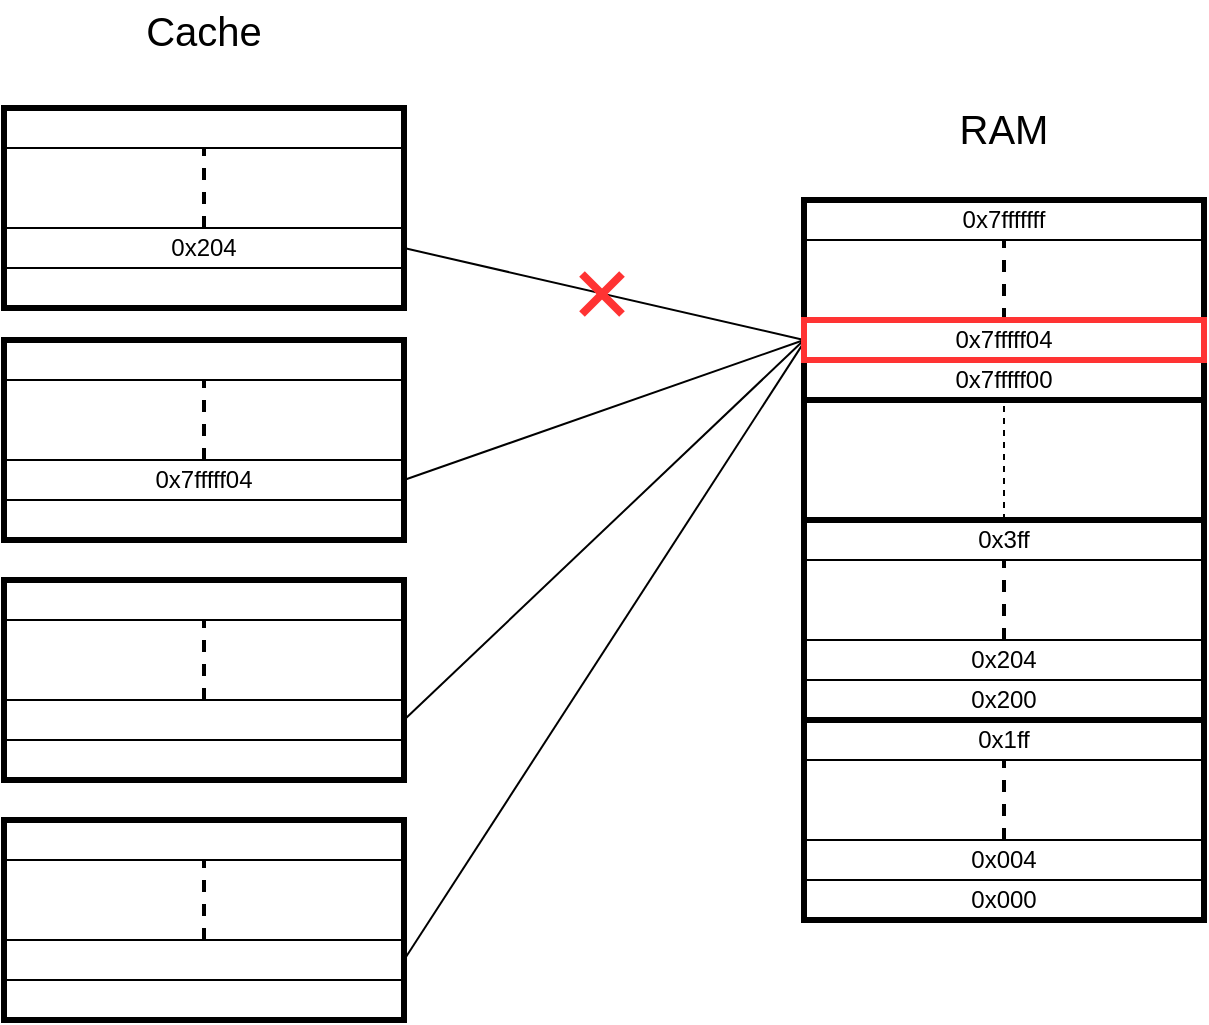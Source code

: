 <mxfile>
    <diagram name="Page-1" id="XEth9TqP6MVGDFKoa4KK">
        <mxGraphModel dx="1050" dy="789" grid="1" gridSize="10" guides="1" tooltips="1" connect="1" arrows="1" fold="1" page="1" pageScale="1" pageWidth="1169" pageHeight="827" math="0" shadow="0">
            <root>
                <mxCell id="0"/>
                <mxCell id="1" parent="0"/>
                <mxCell id="78" value="0x7fffff00" style="rounded=0;whiteSpace=wrap;html=1;fillColor=none;" parent="1" vertex="1">
                    <mxGeometry x="680" y="310" width="200" height="20" as="geometry"/>
                </mxCell>
                <mxCell id="uwDnMyQiwtaiZ1txJMU_-36" value="" style="rounded=0;whiteSpace=wrap;html=1;fillColor=none;strokeWidth=3;" parent="1" vertex="1">
                    <mxGeometry x="280" y="184" width="200" height="100" as="geometry"/>
                </mxCell>
                <mxCell id="uwDnMyQiwtaiZ1txJMU_-18" value="" style="rounded=0;whiteSpace=wrap;html=1;fillColor=none;strokeWidth=3;" parent="1" vertex="1">
                    <mxGeometry x="680" y="330" width="200" height="60" as="geometry"/>
                </mxCell>
                <mxCell id="uwDnMyQiwtaiZ1txJMU_-14" value="" style="endArrow=none;dashed=1;html=1;rounded=0;entryX=0.5;entryY=1;entryDx=0;entryDy=0;exitX=0.5;exitY=0;exitDx=0;exitDy=0;" parent="1" edge="1">
                    <mxGeometry width="50" height="50" relative="1" as="geometry">
                        <mxPoint x="780.0" y="390" as="sourcePoint"/>
                        <mxPoint x="780.0" y="330" as="targetPoint"/>
                    </mxGeometry>
                </mxCell>
                <mxCell id="uwDnMyQiwtaiZ1txJMU_-19" value="" style="rounded=0;whiteSpace=wrap;html=1;fillColor=none;" parent="1" vertex="1">
                    <mxGeometry x="280" y="184" width="200" height="20" as="geometry"/>
                </mxCell>
                <mxCell id="48" style="edgeStyle=none;html=1;entryX=0.5;entryY=1;entryDx=0;entryDy=0;endArrow=none;endFill=0;dashed=1;strokeWidth=2;" parent="1" source="uwDnMyQiwtaiZ1txJMU_-20" target="uwDnMyQiwtaiZ1txJMU_-19" edge="1">
                    <mxGeometry relative="1" as="geometry"/>
                </mxCell>
                <mxCell id="uwDnMyQiwtaiZ1txJMU_-20" value="0x204" style="rounded=0;whiteSpace=wrap;html=1;fillColor=none;" parent="1" vertex="1">
                    <mxGeometry x="280" y="244" width="200" height="20" as="geometry"/>
                </mxCell>
                <mxCell id="uwDnMyQiwtaiZ1txJMU_-22" value="" style="rounded=0;whiteSpace=wrap;html=1;fillColor=none;" parent="1" vertex="1">
                    <mxGeometry x="280" y="264" width="200" height="20" as="geometry"/>
                </mxCell>
                <mxCell id="46" value="RAM" style="text;html=1;strokeColor=none;fillColor=none;align=center;verticalAlign=middle;whiteSpace=wrap;rounded=0;fontSize=20;" parent="1" vertex="1">
                    <mxGeometry x="750" y="179" width="60" height="30" as="geometry"/>
                </mxCell>
                <mxCell id="47" value="Cache" style="text;html=1;strokeColor=none;fillColor=none;align=center;verticalAlign=middle;whiteSpace=wrap;rounded=0;fontSize=20;" parent="1" vertex="1">
                    <mxGeometry x="350" y="130" width="60" height="30" as="geometry"/>
                </mxCell>
                <mxCell id="49" value="" style="rounded=0;whiteSpace=wrap;html=1;fillColor=none;strokeWidth=3;" parent="1" vertex="1">
                    <mxGeometry x="280" y="300" width="200" height="100" as="geometry"/>
                </mxCell>
                <mxCell id="50" value="" style="rounded=0;whiteSpace=wrap;html=1;fillColor=none;" parent="1" vertex="1">
                    <mxGeometry x="280" y="300" width="200" height="20" as="geometry"/>
                </mxCell>
                <mxCell id="51" style="edgeStyle=none;html=1;entryX=0.5;entryY=1;entryDx=0;entryDy=0;endArrow=none;endFill=0;dashed=1;strokeWidth=2;" parent="1" source="52" target="50" edge="1">
                    <mxGeometry relative="1" as="geometry"/>
                </mxCell>
                <mxCell id="88" style="edgeStyle=none;html=1;exitX=1;exitY=0.5;exitDx=0;exitDy=0;strokeWidth=1;endArrow=none;endFill=0;" parent="1" source="52" edge="1">
                    <mxGeometry relative="1" as="geometry">
                        <mxPoint x="680" y="300" as="targetPoint"/>
                    </mxGeometry>
                </mxCell>
                <mxCell id="52" value="0x7fffff04" style="rounded=0;whiteSpace=wrap;html=1;fillColor=none;" parent="1" vertex="1">
                    <mxGeometry x="280" y="360" width="200" height="20" as="geometry"/>
                </mxCell>
                <mxCell id="53" value="" style="rounded=0;whiteSpace=wrap;html=1;fillColor=none;" parent="1" vertex="1">
                    <mxGeometry x="280" y="380" width="200" height="20" as="geometry"/>
                </mxCell>
                <mxCell id="54" value="" style="rounded=0;whiteSpace=wrap;html=1;fillColor=none;strokeWidth=3;" parent="1" vertex="1">
                    <mxGeometry x="280" y="420" width="200" height="100" as="geometry"/>
                </mxCell>
                <mxCell id="55" value="" style="rounded=0;whiteSpace=wrap;html=1;fillColor=none;" parent="1" vertex="1">
                    <mxGeometry x="280" y="420" width="200" height="20" as="geometry"/>
                </mxCell>
                <mxCell id="56" style="edgeStyle=none;html=1;entryX=0.5;entryY=1;entryDx=0;entryDy=0;endArrow=none;endFill=0;dashed=1;strokeWidth=2;" parent="1" source="57" target="55" edge="1">
                    <mxGeometry relative="1" as="geometry"/>
                </mxCell>
                <mxCell id="89" style="edgeStyle=none;html=1;exitX=1;exitY=0.5;exitDx=0;exitDy=0;strokeWidth=1;endArrow=none;endFill=0;" parent="1" source="57" edge="1">
                    <mxGeometry relative="1" as="geometry">
                        <mxPoint x="680" y="300" as="targetPoint"/>
                    </mxGeometry>
                </mxCell>
                <mxCell id="57" value="" style="rounded=0;whiteSpace=wrap;html=1;fillColor=none;" parent="1" vertex="1">
                    <mxGeometry x="280" y="480" width="200" height="20" as="geometry"/>
                </mxCell>
                <mxCell id="58" value="" style="rounded=0;whiteSpace=wrap;html=1;fillColor=none;" parent="1" vertex="1">
                    <mxGeometry x="280" y="500" width="200" height="20" as="geometry"/>
                </mxCell>
                <mxCell id="59" value="" style="rounded=0;whiteSpace=wrap;html=1;fillColor=none;strokeWidth=3;" parent="1" vertex="1">
                    <mxGeometry x="280" y="540" width="200" height="100" as="geometry"/>
                </mxCell>
                <mxCell id="60" value="" style="rounded=0;whiteSpace=wrap;html=1;fillColor=none;" parent="1" vertex="1">
                    <mxGeometry x="280" y="540" width="200" height="20" as="geometry"/>
                </mxCell>
                <mxCell id="61" style="edgeStyle=none;html=1;entryX=0.5;entryY=1;entryDx=0;entryDy=0;endArrow=none;endFill=0;dashed=1;strokeWidth=2;" parent="1" source="62" target="60" edge="1">
                    <mxGeometry relative="1" as="geometry"/>
                </mxCell>
                <mxCell id="90" style="edgeStyle=none;html=1;exitX=1;exitY=0.5;exitDx=0;exitDy=0;entryX=0.001;entryY=0.708;entryDx=0;entryDy=0;entryPerimeter=0;strokeWidth=1;endArrow=none;endFill=0;" parent="1" source="62" target="74" edge="1">
                    <mxGeometry relative="1" as="geometry"/>
                </mxCell>
                <mxCell id="62" value="" style="rounded=0;whiteSpace=wrap;html=1;fillColor=none;" parent="1" vertex="1">
                    <mxGeometry x="280" y="600" width="200" height="20" as="geometry"/>
                </mxCell>
                <mxCell id="63" value="" style="rounded=0;whiteSpace=wrap;html=1;fillColor=none;" parent="1" vertex="1">
                    <mxGeometry x="280" y="620" width="200" height="20" as="geometry"/>
                </mxCell>
                <mxCell id="64" value="" style="rounded=0;whiteSpace=wrap;html=1;fillColor=none;strokeWidth=3;" parent="1" vertex="1">
                    <mxGeometry x="680" y="490" width="200" height="100" as="geometry"/>
                </mxCell>
                <mxCell id="65" value="0x1ff" style="rounded=0;whiteSpace=wrap;html=1;fillColor=none;" parent="1" vertex="1">
                    <mxGeometry x="680" y="490" width="200" height="20" as="geometry"/>
                </mxCell>
                <mxCell id="66" style="edgeStyle=none;html=1;entryX=0.5;entryY=1;entryDx=0;entryDy=0;endArrow=none;endFill=0;dashed=1;strokeWidth=2;" parent="1" source="67" target="65" edge="1">
                    <mxGeometry relative="1" as="geometry"/>
                </mxCell>
                <mxCell id="67" value="0x004" style="rounded=0;whiteSpace=wrap;html=1;fillColor=none;" parent="1" vertex="1">
                    <mxGeometry x="680" y="550" width="200" height="20" as="geometry"/>
                </mxCell>
                <mxCell id="68" value="0x000" style="rounded=0;whiteSpace=wrap;html=1;fillColor=none;" parent="1" vertex="1">
                    <mxGeometry x="680" y="570" width="200" height="20" as="geometry"/>
                </mxCell>
                <mxCell id="69" value="" style="rounded=0;whiteSpace=wrap;html=1;fillColor=none;strokeWidth=3;" parent="1" vertex="1">
                    <mxGeometry x="680" y="390" width="200" height="100" as="geometry"/>
                </mxCell>
                <mxCell id="70" value="0x3ff" style="rounded=0;whiteSpace=wrap;html=1;fillColor=none;" parent="1" vertex="1">
                    <mxGeometry x="680" y="390" width="200" height="20" as="geometry"/>
                </mxCell>
                <mxCell id="71" style="edgeStyle=none;html=1;entryX=0.5;entryY=1;entryDx=0;entryDy=0;endArrow=none;endFill=0;dashed=1;strokeWidth=2;" parent="1" source="72" target="70" edge="1">
                    <mxGeometry relative="1" as="geometry"/>
                </mxCell>
                <mxCell id="72" value="0x204" style="rounded=0;whiteSpace=wrap;html=1;fillColor=none;" parent="1" vertex="1">
                    <mxGeometry x="680" y="450" width="200" height="20" as="geometry"/>
                </mxCell>
                <mxCell id="73" value="0x200" style="rounded=0;whiteSpace=wrap;html=1;fillColor=none;" parent="1" vertex="1">
                    <mxGeometry x="680" y="470" width="200" height="20" as="geometry"/>
                </mxCell>
                <mxCell id="74" value="" style="rounded=0;whiteSpace=wrap;html=1;fillColor=none;strokeWidth=3;" parent="1" vertex="1">
                    <mxGeometry x="680" y="230" width="200" height="100" as="geometry"/>
                </mxCell>
                <mxCell id="75" value="0x7fffffff" style="rounded=0;whiteSpace=wrap;html=1;fillColor=none;" parent="1" vertex="1">
                    <mxGeometry x="680" y="230" width="200" height="20" as="geometry"/>
                </mxCell>
                <mxCell id="76" style="edgeStyle=none;html=1;entryX=0.5;entryY=1;entryDx=0;entryDy=0;endArrow=none;endFill=0;dashed=1;strokeWidth=2;" parent="1" source="77" target="75" edge="1">
                    <mxGeometry relative="1" as="geometry"/>
                </mxCell>
                <mxCell id="87" style="edgeStyle=none;html=1;exitX=0;exitY=0.5;exitDx=0;exitDy=0;entryX=1;entryY=0.5;entryDx=0;entryDy=0;strokeWidth=1;endArrow=none;endFill=0;" parent="1" source="77" target="uwDnMyQiwtaiZ1txJMU_-20" edge="1">
                    <mxGeometry relative="1" as="geometry"/>
                </mxCell>
                <mxCell id="77" value="0x7fffff04" style="rounded=0;whiteSpace=wrap;html=1;fillColor=none;strokeWidth=3;strokeColor=#FF3333;" parent="1" vertex="1">
                    <mxGeometry x="680" y="290" width="200" height="20" as="geometry"/>
                </mxCell>
                <mxCell id="102" value="" style="group" parent="1" vertex="1" connectable="0">
                    <mxGeometry x="569" y="267" width="20" height="20" as="geometry"/>
                </mxCell>
                <mxCell id="97" value="" style="endArrow=none;html=1;strokeWidth=4;strokeColor=#FF3333;" parent="102" edge="1">
                    <mxGeometry width="50" height="50" relative="1" as="geometry">
                        <mxPoint x="20" y="20" as="sourcePoint"/>
                        <mxPoint as="targetPoint"/>
                    </mxGeometry>
                </mxCell>
                <mxCell id="96" value="" style="endArrow=none;html=1;strokeWidth=4;strokeColor=#FF3333;" parent="102" edge="1">
                    <mxGeometry width="50" height="50" relative="1" as="geometry">
                        <mxPoint y="20" as="sourcePoint"/>
                        <mxPoint x="20" as="targetPoint"/>
                    </mxGeometry>
                </mxCell>
            </root>
        </mxGraphModel>
    </diagram>
</mxfile>